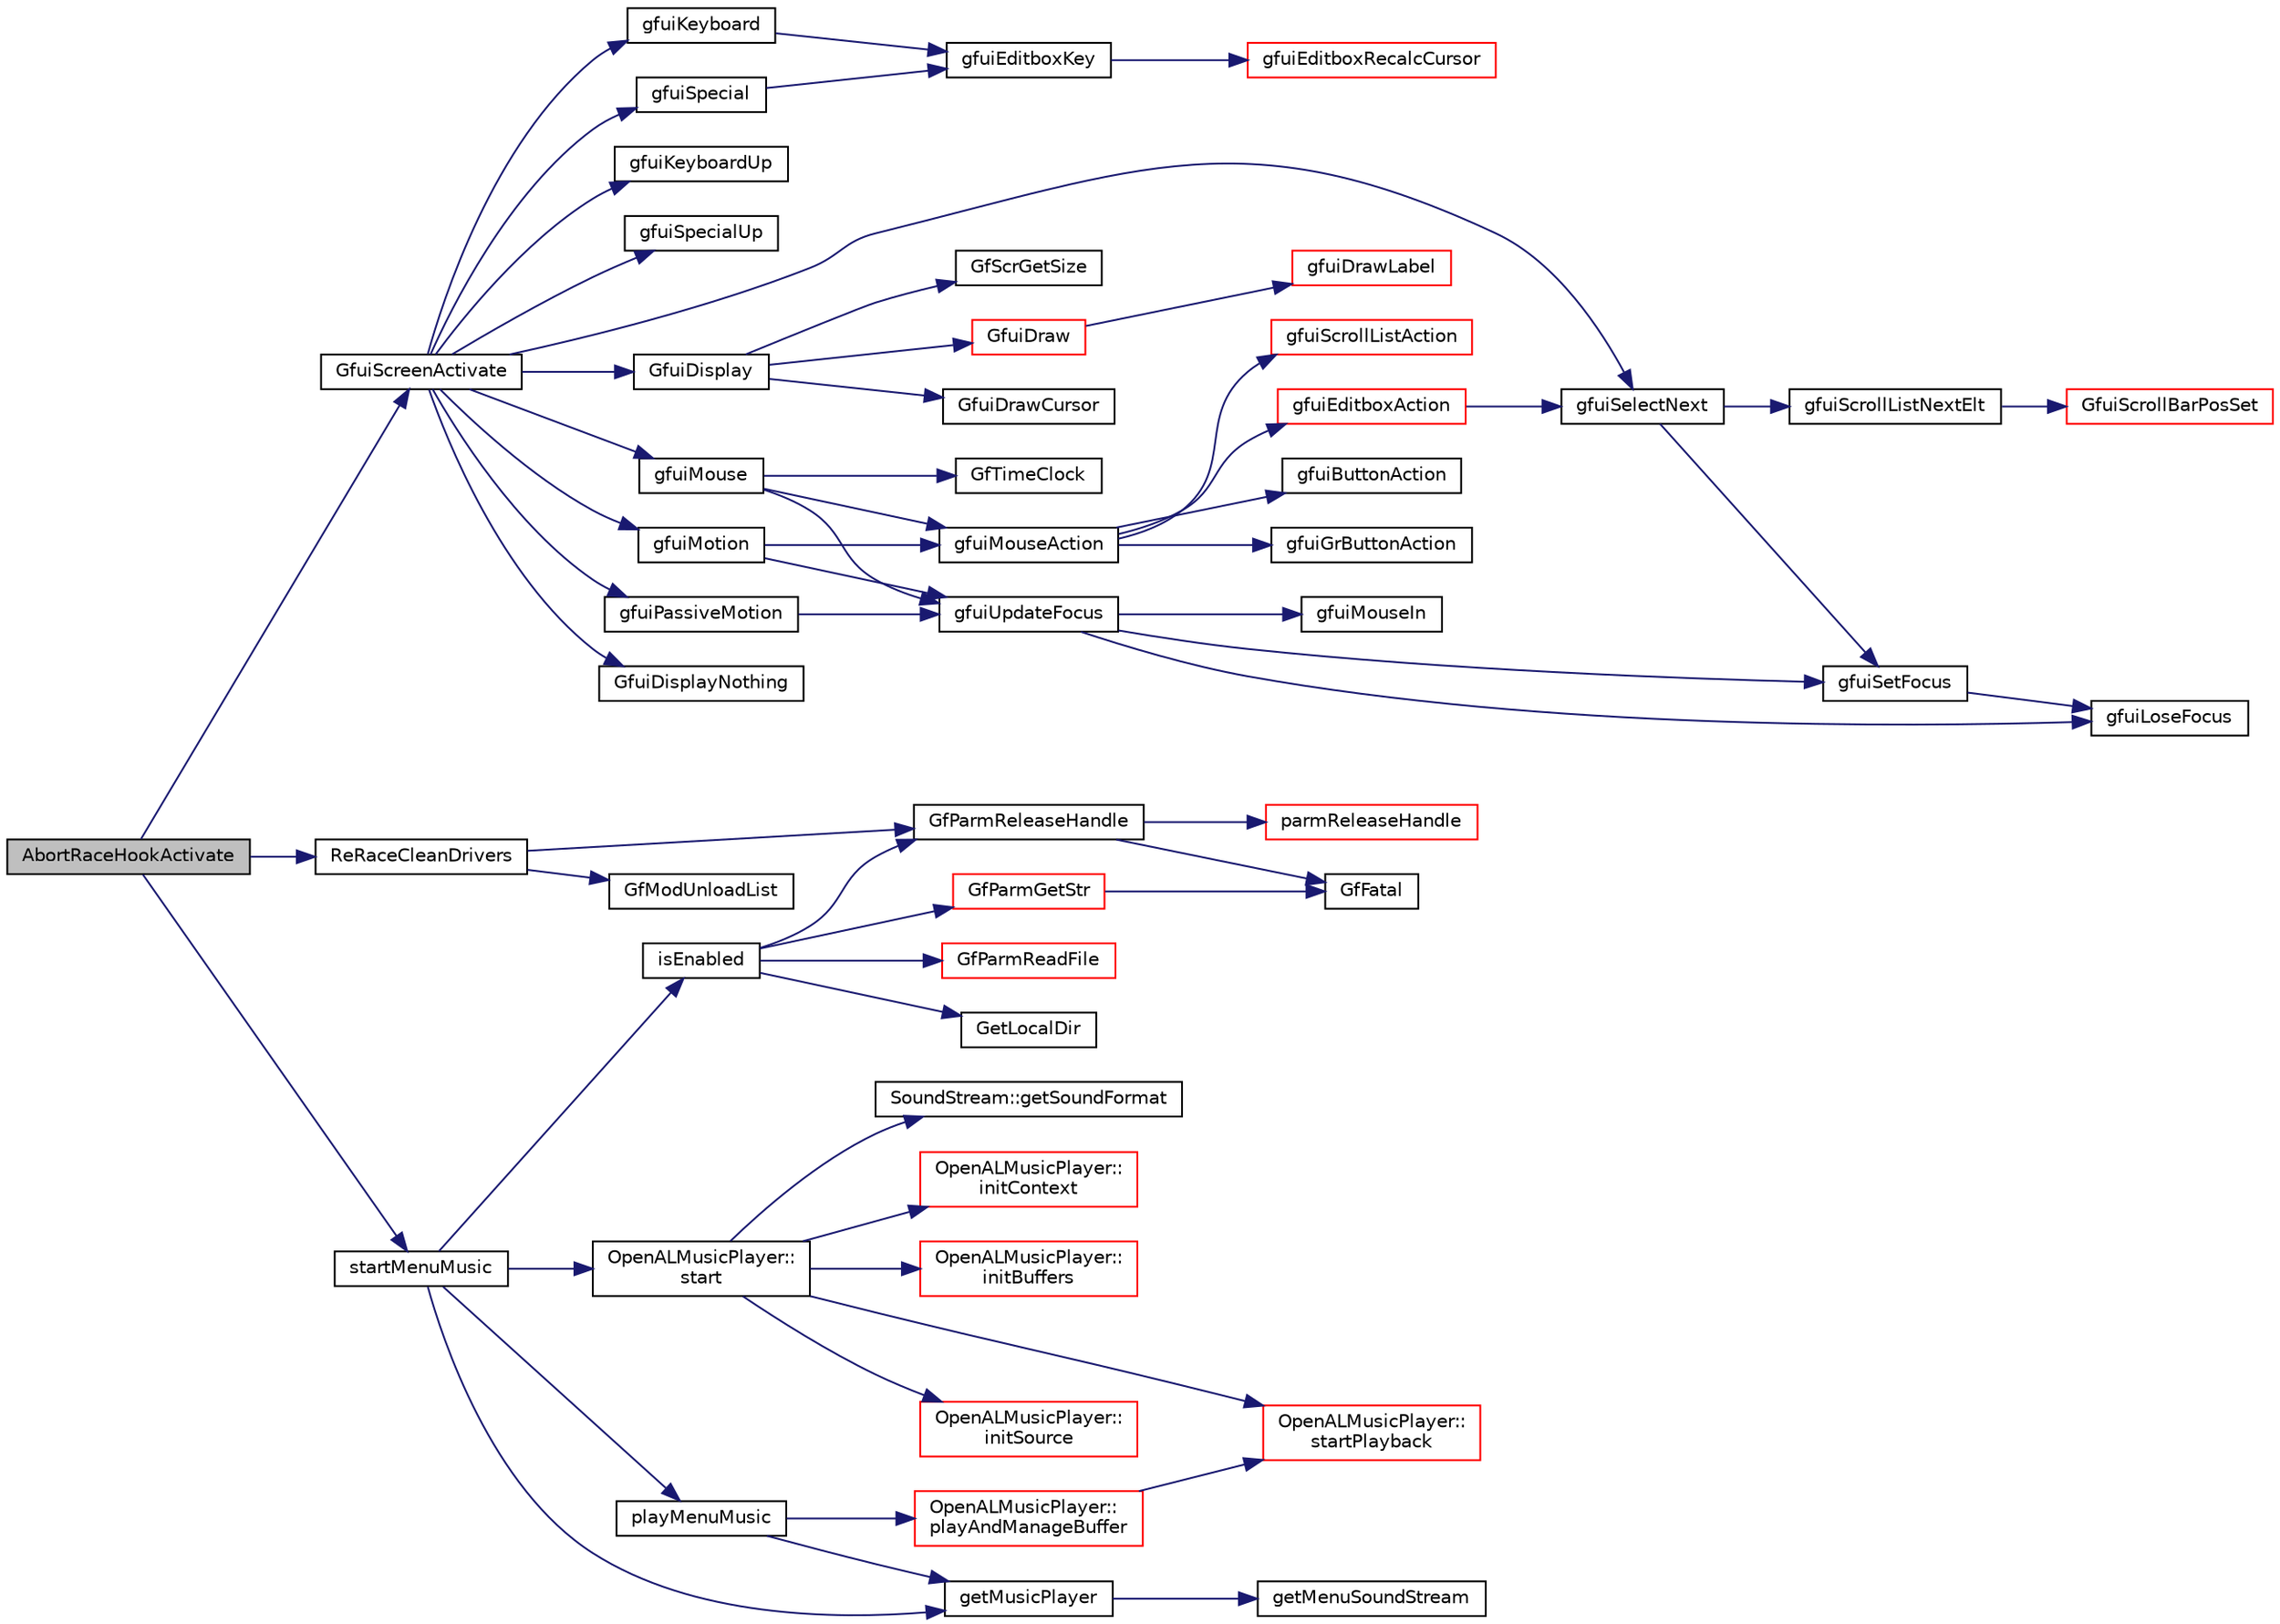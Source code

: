 digraph "AbortRaceHookActivate"
{
  edge [fontname="Helvetica",fontsize="10",labelfontname="Helvetica",labelfontsize="10"];
  node [fontname="Helvetica",fontsize="10",shape=record];
  rankdir="LR";
  Node1 [label="AbortRaceHookActivate",height=0.2,width=0.4,color="black", fillcolor="grey75", style="filled", fontcolor="black"];
  Node1 -> Node2 [color="midnightblue",fontsize="10",style="solid",fontname="Helvetica"];
  Node2 [label="GfuiScreenActivate",height=0.2,width=0.4,color="black", fillcolor="white", style="filled",URL="$group__gui.html#gadbbca757848adfdf2719c4678e30a0a2",tooltip="Activate a screen and make it current. "];
  Node2 -> Node3 [color="midnightblue",fontsize="10",style="solid",fontname="Helvetica"];
  Node3 [label="gfuiKeyboard",height=0.2,width=0.4,color="black", fillcolor="white", style="filled",URL="$gui_8cpp.html#a3619be0bdc95141c110ee218eb7e62e4"];
  Node3 -> Node4 [color="midnightblue",fontsize="10",style="solid",fontname="Helvetica"];
  Node4 [label="gfuiEditboxKey",height=0.2,width=0.4,color="black", fillcolor="white", style="filled",URL="$gui_8h.html#a1cec26e9e8a7c3543e3168fe9474cd92"];
  Node4 -> Node5 [color="midnightblue",fontsize="10",style="solid",fontname="Helvetica"];
  Node5 [label="gfuiEditboxRecalcCursor",height=0.2,width=0.4,color="red", fillcolor="white", style="filled",URL="$guiedit_8cpp.html#afc053e8811e9211883f94c3fbd10f87e"];
  Node2 -> Node6 [color="midnightblue",fontsize="10",style="solid",fontname="Helvetica"];
  Node6 [label="gfuiSpecial",height=0.2,width=0.4,color="black", fillcolor="white", style="filled",URL="$gui_8cpp.html#a2c8de10f1d60582218355213db409b9a"];
  Node6 -> Node4 [color="midnightblue",fontsize="10",style="solid",fontname="Helvetica"];
  Node2 -> Node7 [color="midnightblue",fontsize="10",style="solid",fontname="Helvetica"];
  Node7 [label="gfuiKeyboardUp",height=0.2,width=0.4,color="black", fillcolor="white", style="filled",URL="$gui_8cpp.html#a3e2bd83ae849b7ca7f8e40ec65e6581e"];
  Node2 -> Node8 [color="midnightblue",fontsize="10",style="solid",fontname="Helvetica"];
  Node8 [label="gfuiSpecialUp",height=0.2,width=0.4,color="black", fillcolor="white", style="filled",URL="$gui_8cpp.html#acb5f70914d40bfcb79bed5a5a4446e85"];
  Node2 -> Node9 [color="midnightblue",fontsize="10",style="solid",fontname="Helvetica"];
  Node9 [label="gfuiMouse",height=0.2,width=0.4,color="black", fillcolor="white", style="filled",URL="$gui_8cpp.html#ade1f47865ce9b44d82919d7ff112eed7"];
  Node9 -> Node10 [color="midnightblue",fontsize="10",style="solid",fontname="Helvetica"];
  Node10 [label="GfTimeClock",height=0.2,width=0.4,color="black", fillcolor="white", style="filled",URL="$os_8cpp.html#aa735d1d80d0c5f9b180b077193f32c3b",tooltip="Get the time in seconds. "];
  Node9 -> Node11 [color="midnightblue",fontsize="10",style="solid",fontname="Helvetica"];
  Node11 [label="gfuiUpdateFocus",height=0.2,width=0.4,color="black", fillcolor="white", style="filled",URL="$gui_8h.html#ad0ee648d27adf739342e6f8c351d535c"];
  Node11 -> Node12 [color="midnightblue",fontsize="10",style="solid",fontname="Helvetica"];
  Node12 [label="gfuiMouseIn",height=0.2,width=0.4,color="black", fillcolor="white", style="filled",URL="$guiobject_8cpp.html#ad50c175636e40eea115ee1a2eed30f27"];
  Node11 -> Node13 [color="midnightblue",fontsize="10",style="solid",fontname="Helvetica"];
  Node13 [label="gfuiLoseFocus",height=0.2,width=0.4,color="black", fillcolor="white", style="filled",URL="$guiobject_8cpp.html#aa0d7dd7b8f3d0a46e8ab2dbf065a4883"];
  Node11 -> Node14 [color="midnightblue",fontsize="10",style="solid",fontname="Helvetica"];
  Node14 [label="gfuiSetFocus",height=0.2,width=0.4,color="black", fillcolor="white", style="filled",URL="$guiobject_8cpp.html#ac468a6961dd70cef1876c627cd49d848"];
  Node14 -> Node13 [color="midnightblue",fontsize="10",style="solid",fontname="Helvetica"];
  Node9 -> Node15 [color="midnightblue",fontsize="10",style="solid",fontname="Helvetica"];
  Node15 [label="gfuiMouseAction",height=0.2,width=0.4,color="black", fillcolor="white", style="filled",URL="$gui_8h.html#a5de9cfcd87c95cb51a4c11ba331dff32"];
  Node15 -> Node16 [color="midnightblue",fontsize="10",style="solid",fontname="Helvetica"];
  Node16 [label="gfuiButtonAction",height=0.2,width=0.4,color="black", fillcolor="white", style="filled",URL="$gui_8h.html#acbff699f340f518cee9cf0a46ef04d9a"];
  Node15 -> Node17 [color="midnightblue",fontsize="10",style="solid",fontname="Helvetica"];
  Node17 [label="gfuiGrButtonAction",height=0.2,width=0.4,color="black", fillcolor="white", style="filled",URL="$gui_8h.html#afcc1260e1bb0c7c027f60bb59391c10f"];
  Node15 -> Node18 [color="midnightblue",fontsize="10",style="solid",fontname="Helvetica"];
  Node18 [label="gfuiScrollListAction",height=0.2,width=0.4,color="red", fillcolor="white", style="filled",URL="$gui_8h.html#a89189f7001b7f5ab6267b81818e7a1f9"];
  Node15 -> Node19 [color="midnightblue",fontsize="10",style="solid",fontname="Helvetica"];
  Node19 [label="gfuiEditboxAction",height=0.2,width=0.4,color="red", fillcolor="white", style="filled",URL="$gui_8h.html#a595507a7cb5f4a9bb07c6032ffeca39c"];
  Node19 -> Node20 [color="midnightblue",fontsize="10",style="solid",fontname="Helvetica"];
  Node20 [label="gfuiSelectNext",height=0.2,width=0.4,color="black", fillcolor="white", style="filled",URL="$gui_8h.html#a7a6da8d971b522d762eecf0081c42ba0"];
  Node20 -> Node21 [color="midnightblue",fontsize="10",style="solid",fontname="Helvetica"];
  Node21 [label="gfuiScrollListNextElt",height=0.2,width=0.4,color="black", fillcolor="white", style="filled",URL="$gui_8h.html#a079d5ab4acd51aed89531b606b964645"];
  Node21 -> Node22 [color="midnightblue",fontsize="10",style="solid",fontname="Helvetica"];
  Node22 [label="GfuiScrollBarPosSet",height=0.2,width=0.4,color="red", fillcolor="white", style="filled",URL="$group__gui.html#gaa35943b6738d7be5493fdd2f0fe80664",tooltip="Set new values for position. "];
  Node20 -> Node14 [color="midnightblue",fontsize="10",style="solid",fontname="Helvetica"];
  Node2 -> Node23 [color="midnightblue",fontsize="10",style="solid",fontname="Helvetica"];
  Node23 [label="gfuiMotion",height=0.2,width=0.4,color="black", fillcolor="white", style="filled",URL="$gui_8cpp.html#aa59dac80c8fd096eab17e7311a111b27"];
  Node23 -> Node11 [color="midnightblue",fontsize="10",style="solid",fontname="Helvetica"];
  Node23 -> Node15 [color="midnightblue",fontsize="10",style="solid",fontname="Helvetica"];
  Node2 -> Node24 [color="midnightblue",fontsize="10",style="solid",fontname="Helvetica"];
  Node24 [label="gfuiPassiveMotion",height=0.2,width=0.4,color="black", fillcolor="white", style="filled",URL="$gui_8cpp.html#a522b86e9eae7540ee8340f5f3aca9e00"];
  Node24 -> Node11 [color="midnightblue",fontsize="10",style="solid",fontname="Helvetica"];
  Node2 -> Node20 [color="midnightblue",fontsize="10",style="solid",fontname="Helvetica"];
  Node2 -> Node25 [color="midnightblue",fontsize="10",style="solid",fontname="Helvetica"];
  Node25 [label="GfuiDisplay",height=0.2,width=0.4,color="black", fillcolor="white", style="filled",URL="$group__gui.html#ga556f4f79d6831b2c3f8d152471b7e1c9",tooltip="Display function for the GUI to be called during redisplay of glut. "];
  Node25 -> Node26 [color="midnightblue",fontsize="10",style="solid",fontname="Helvetica"];
  Node26 [label="GfScrGetSize",height=0.2,width=0.4,color="black", fillcolor="white", style="filled",URL="$group__screen.html#gadcb66ba3f12ba1cb4c98367898c7f432",tooltip="Get the screen and viewport sizes. "];
  Node25 -> Node27 [color="midnightblue",fontsize="10",style="solid",fontname="Helvetica"];
  Node27 [label="GfuiDraw",height=0.2,width=0.4,color="red", fillcolor="white", style="filled",URL="$gui_8h.html#a564fce5b185b3c92b85c7b16b6187e2c"];
  Node27 -> Node28 [color="midnightblue",fontsize="10",style="solid",fontname="Helvetica"];
  Node28 [label="gfuiDrawLabel",height=0.2,width=0.4,color="red", fillcolor="white", style="filled",URL="$gui_8h.html#a74a01d4e1042be04c670f6c3b6d7735b"];
  Node25 -> Node29 [color="midnightblue",fontsize="10",style="solid",fontname="Helvetica"];
  Node29 [label="GfuiDrawCursor",height=0.2,width=0.4,color="black", fillcolor="white", style="filled",URL="$gui_8h.html#a2b5094a549ab8d717c1adce3a25aa4d6"];
  Node2 -> Node30 [color="midnightblue",fontsize="10",style="solid",fontname="Helvetica"];
  Node30 [label="GfuiDisplayNothing",height=0.2,width=0.4,color="black", fillcolor="white", style="filled",URL="$group__gui.html#gaee94daac7cab61329487b8cca09b5238",tooltip="Dummy display function for glut. "];
  Node1 -> Node31 [color="midnightblue",fontsize="10",style="solid",fontname="Helvetica"];
  Node31 [label="startMenuMusic",height=0.2,width=0.4,color="black", fillcolor="white", style="filled",URL="$musicplayer_8cpp.html#a6a00c347992786430b722e21083c5792"];
  Node31 -> Node32 [color="midnightblue",fontsize="10",style="solid",fontname="Helvetica"];
  Node32 [label="isEnabled",height=0.2,width=0.4,color="black", fillcolor="white", style="filled",URL="$musicplayer_8cpp.html#a914a23c35eaf965b85a2401419e78f4e"];
  Node32 -> Node33 [color="midnightblue",fontsize="10",style="solid",fontname="Helvetica"];
  Node33 [label="GetLocalDir",height=0.2,width=0.4,color="black", fillcolor="white", style="filled",URL="$tgf_8cpp.html#ae34eae3991aacabaf9c64025449d8c87"];
  Node32 -> Node34 [color="midnightblue",fontsize="10",style="solid",fontname="Helvetica"];
  Node34 [label="GfParmReadFile",height=0.2,width=0.4,color="red", fillcolor="white", style="filled",URL="$group__paramsfile.html#ga86fccfc1b5f8abf4ef6546896abd1e4f",tooltip="Read parameter set from file and return handle to parameter set. "];
  Node32 -> Node35 [color="midnightblue",fontsize="10",style="solid",fontname="Helvetica"];
  Node35 [label="GfParmGetStr",height=0.2,width=0.4,color="red", fillcolor="white", style="filled",URL="$group__paramsdata.html#gaa37bfd1fabd03d24fd50812c2330fa12",tooltip="Get a string parameter from the parameter set handle. "];
  Node35 -> Node36 [color="midnightblue",fontsize="10",style="solid",fontname="Helvetica"];
  Node36 [label="GfFatal",height=0.2,width=0.4,color="black", fillcolor="white", style="filled",URL="$tgf_8h.html#a927c58e55400ef72e0e54548b26f973d"];
  Node32 -> Node37 [color="midnightblue",fontsize="10",style="solid",fontname="Helvetica"];
  Node37 [label="GfParmReleaseHandle",height=0.2,width=0.4,color="black", fillcolor="white", style="filled",URL="$group__paramsfile.html#ga1a1597d2697db41bcb9fdb64a6569761",tooltip="Release given parameter set handle parmHandle. "];
  Node37 -> Node36 [color="midnightblue",fontsize="10",style="solid",fontname="Helvetica"];
  Node37 -> Node38 [color="midnightblue",fontsize="10",style="solid",fontname="Helvetica"];
  Node38 [label="parmReleaseHandle",height=0.2,width=0.4,color="red", fillcolor="white", style="filled",URL="$group__paramshelper.html#gaed13d1d94abd7055dcd118e91a857cf8",tooltip="Helper function to release the handle and eventually the referenced parameter set (if the reference c..."];
  Node31 -> Node39 [color="midnightblue",fontsize="10",style="solid",fontname="Helvetica"];
  Node39 [label="getMusicPlayer",height=0.2,width=0.4,color="black", fillcolor="white", style="filled",URL="$musicplayer_8cpp.html#a44e5f603abefd690fd66c7db16cb6237"];
  Node39 -> Node40 [color="midnightblue",fontsize="10",style="solid",fontname="Helvetica"];
  Node40 [label="getMenuSoundStream",height=0.2,width=0.4,color="black", fillcolor="white", style="filled",URL="$musicplayer_8cpp.html#a0df83eaa1ff90bc61bbeca9a23878041"];
  Node31 -> Node41 [color="midnightblue",fontsize="10",style="solid",fontname="Helvetica"];
  Node41 [label="OpenALMusicPlayer::\lstart",height=0.2,width=0.4,color="black", fillcolor="white", style="filled",URL="$class_open_a_l_music_player.html#ab957add77e20d0d2c90f9d6b8dc2fb6d"];
  Node41 -> Node42 [color="midnightblue",fontsize="10",style="solid",fontname="Helvetica"];
  Node42 [label="SoundStream::getSoundFormat",height=0.2,width=0.4,color="black", fillcolor="white", style="filled",URL="$class_sound_stream.html#a608b3b37f2c89afdf88cdb3c463c3afa"];
  Node41 -> Node43 [color="midnightblue",fontsize="10",style="solid",fontname="Helvetica"];
  Node43 [label="OpenALMusicPlayer::\linitContext",height=0.2,width=0.4,color="red", fillcolor="white", style="filled",URL="$class_open_a_l_music_player.html#a7763719ce1dd38f5fc6367858e8c9314"];
  Node41 -> Node44 [color="midnightblue",fontsize="10",style="solid",fontname="Helvetica"];
  Node44 [label="OpenALMusicPlayer::\linitBuffers",height=0.2,width=0.4,color="red", fillcolor="white", style="filled",URL="$class_open_a_l_music_player.html#a40506064be599733c07234e74091580c"];
  Node41 -> Node45 [color="midnightblue",fontsize="10",style="solid",fontname="Helvetica"];
  Node45 [label="OpenALMusicPlayer::\linitSource",height=0.2,width=0.4,color="red", fillcolor="white", style="filled",URL="$class_open_a_l_music_player.html#a2937fd3638e0ef5f65ea705d64878110"];
  Node41 -> Node46 [color="midnightblue",fontsize="10",style="solid",fontname="Helvetica"];
  Node46 [label="OpenALMusicPlayer::\lstartPlayback",height=0.2,width=0.4,color="red", fillcolor="white", style="filled",URL="$class_open_a_l_music_player.html#ae05a849a8f327f48a08af9c85afd620f"];
  Node31 -> Node47 [color="midnightblue",fontsize="10",style="solid",fontname="Helvetica"];
  Node47 [label="playMenuMusic",height=0.2,width=0.4,color="black", fillcolor="white", style="filled",URL="$musicplayer_8cpp.html#adb6a2f1ff80c109a9671b5570ecf4491"];
  Node47 -> Node39 [color="midnightblue",fontsize="10",style="solid",fontname="Helvetica"];
  Node47 -> Node48 [color="midnightblue",fontsize="10",style="solid",fontname="Helvetica"];
  Node48 [label="OpenALMusicPlayer::\lplayAndManageBuffer",height=0.2,width=0.4,color="red", fillcolor="white", style="filled",URL="$class_open_a_l_music_player.html#ad856a1cb067d2ec92d8330822ca7fce7"];
  Node48 -> Node46 [color="midnightblue",fontsize="10",style="solid",fontname="Helvetica"];
  Node1 -> Node49 [color="midnightblue",fontsize="10",style="solid",fontname="Helvetica"];
  Node49 [label="ReRaceCleanDrivers",height=0.2,width=0.4,color="black", fillcolor="white", style="filled",URL="$raceinit_8cpp.html#aabf448d11efd7a818fefcb95180f93aa"];
  Node49 -> Node37 [color="midnightblue",fontsize="10",style="solid",fontname="Helvetica"];
  Node49 -> Node50 [color="midnightblue",fontsize="10",style="solid",fontname="Helvetica"];
  Node50 [label="GfModUnloadList",height=0.2,width=0.4,color="black", fillcolor="white", style="filled",URL="$group__module.html#ga1719557d0587255fcfb8b1dc2b000705",tooltip="Unload the DLLs of a list. "];
}
